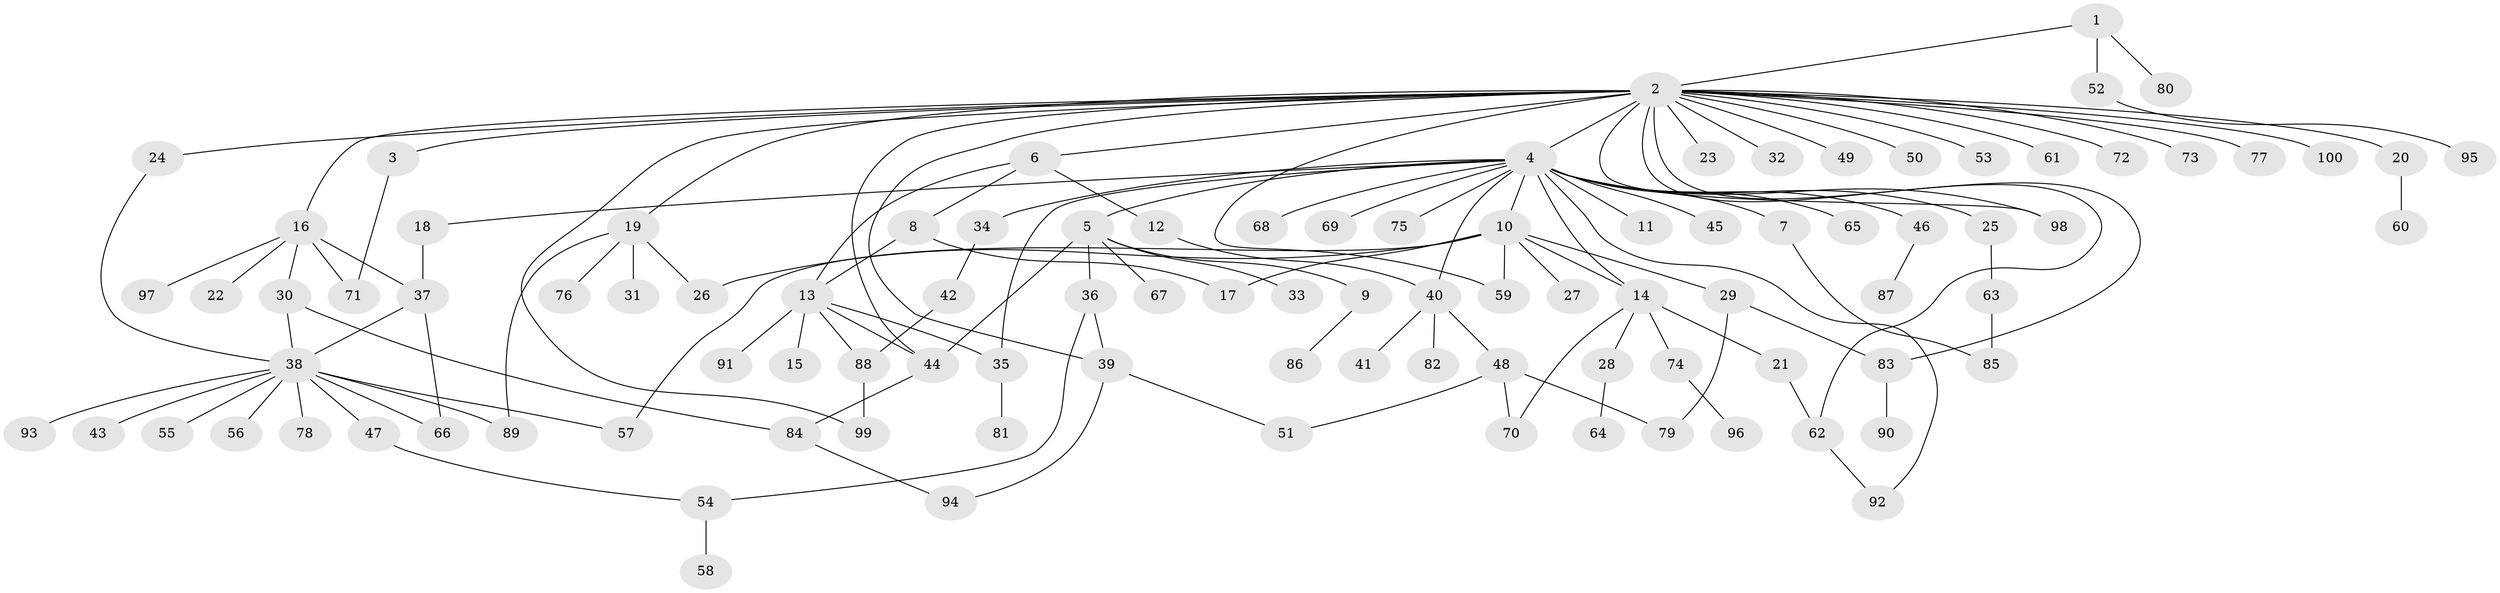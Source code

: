 // Generated by graph-tools (version 1.1) at 2025/11/02/21/25 10:11:09]
// undirected, 100 vertices, 129 edges
graph export_dot {
graph [start="1"]
  node [color=gray90,style=filled];
  1;
  2;
  3;
  4;
  5;
  6;
  7;
  8;
  9;
  10;
  11;
  12;
  13;
  14;
  15;
  16;
  17;
  18;
  19;
  20;
  21;
  22;
  23;
  24;
  25;
  26;
  27;
  28;
  29;
  30;
  31;
  32;
  33;
  34;
  35;
  36;
  37;
  38;
  39;
  40;
  41;
  42;
  43;
  44;
  45;
  46;
  47;
  48;
  49;
  50;
  51;
  52;
  53;
  54;
  55;
  56;
  57;
  58;
  59;
  60;
  61;
  62;
  63;
  64;
  65;
  66;
  67;
  68;
  69;
  70;
  71;
  72;
  73;
  74;
  75;
  76;
  77;
  78;
  79;
  80;
  81;
  82;
  83;
  84;
  85;
  86;
  87;
  88;
  89;
  90;
  91;
  92;
  93;
  94;
  95;
  96;
  97;
  98;
  99;
  100;
  1 -- 2;
  1 -- 52;
  1 -- 80;
  2 -- 3;
  2 -- 4;
  2 -- 6;
  2 -- 16;
  2 -- 19;
  2 -- 20;
  2 -- 23;
  2 -- 24;
  2 -- 32;
  2 -- 39;
  2 -- 44;
  2 -- 49;
  2 -- 50;
  2 -- 53;
  2 -- 59;
  2 -- 61;
  2 -- 62;
  2 -- 72;
  2 -- 73;
  2 -- 77;
  2 -- 83;
  2 -- 98;
  2 -- 99;
  2 -- 100;
  3 -- 71;
  4 -- 5;
  4 -- 7;
  4 -- 10;
  4 -- 11;
  4 -- 14;
  4 -- 18;
  4 -- 25;
  4 -- 34;
  4 -- 35;
  4 -- 40;
  4 -- 45;
  4 -- 46;
  4 -- 65;
  4 -- 68;
  4 -- 69;
  4 -- 75;
  4 -- 92;
  4 -- 98;
  5 -- 9;
  5 -- 33;
  5 -- 36;
  5 -- 44;
  5 -- 67;
  6 -- 8;
  6 -- 12;
  6 -- 13;
  7 -- 85;
  8 -- 13;
  8 -- 17;
  9 -- 86;
  10 -- 14;
  10 -- 17;
  10 -- 26;
  10 -- 27;
  10 -- 29;
  10 -- 57;
  10 -- 59;
  12 -- 40;
  13 -- 15;
  13 -- 35;
  13 -- 44;
  13 -- 88;
  13 -- 91;
  14 -- 21;
  14 -- 28;
  14 -- 70;
  14 -- 74;
  16 -- 22;
  16 -- 30;
  16 -- 37;
  16 -- 71;
  16 -- 97;
  18 -- 37;
  19 -- 26;
  19 -- 31;
  19 -- 76;
  19 -- 89;
  20 -- 60;
  21 -- 62;
  24 -- 38;
  25 -- 63;
  28 -- 64;
  29 -- 79;
  29 -- 83;
  30 -- 38;
  30 -- 84;
  34 -- 42;
  35 -- 81;
  36 -- 39;
  36 -- 54;
  37 -- 38;
  37 -- 66;
  38 -- 43;
  38 -- 47;
  38 -- 55;
  38 -- 56;
  38 -- 57;
  38 -- 66;
  38 -- 78;
  38 -- 89;
  38 -- 93;
  39 -- 51;
  39 -- 94;
  40 -- 41;
  40 -- 48;
  40 -- 82;
  42 -- 88;
  44 -- 84;
  46 -- 87;
  47 -- 54;
  48 -- 51;
  48 -- 70;
  48 -- 79;
  52 -- 95;
  54 -- 58;
  62 -- 92;
  63 -- 85;
  74 -- 96;
  83 -- 90;
  84 -- 94;
  88 -- 99;
}
